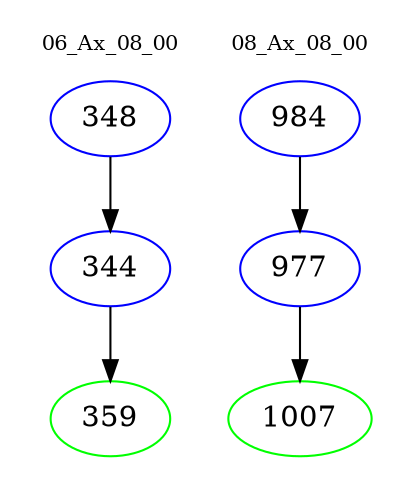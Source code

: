digraph{
subgraph cluster_0 {
color = white
label = "06_Ax_08_00";
fontsize=10;
T0_348 [label="348", color="blue"]
T0_348 -> T0_344 [color="black"]
T0_344 [label="344", color="blue"]
T0_344 -> T0_359 [color="black"]
T0_359 [label="359", color="green"]
}
subgraph cluster_1 {
color = white
label = "08_Ax_08_00";
fontsize=10;
T1_984 [label="984", color="blue"]
T1_984 -> T1_977 [color="black"]
T1_977 [label="977", color="blue"]
T1_977 -> T1_1007 [color="black"]
T1_1007 [label="1007", color="green"]
}
}
